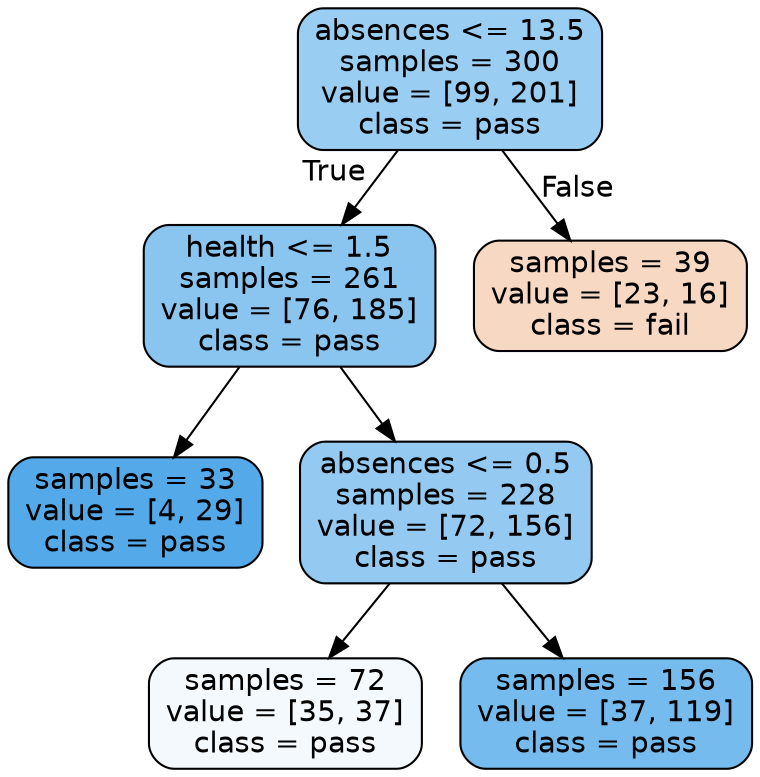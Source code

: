 digraph Tree {
node [shape=box, style="filled, rounded", color="black", fontname=helvetica] ;
edge [fontname=helvetica] ;
0 [label="absences <= 13.5\nsamples = 300\nvalue = [99, 201]\nclass = pass", fillcolor="#399de581"] ;
1 [label="health <= 1.5\nsamples = 261\nvalue = [76, 185]\nclass = pass", fillcolor="#399de596"] ;
0 -> 1 [labeldistance=2.5, labelangle=45, headlabel="True"] ;
2 [label="samples = 33\nvalue = [4, 29]\nclass = pass", fillcolor="#399de5dc"] ;
1 -> 2 ;
3 [label="absences <= 0.5\nsamples = 228\nvalue = [72, 156]\nclass = pass", fillcolor="#399de589"] ;
1 -> 3 ;
4 [label="samples = 72\nvalue = [35, 37]\nclass = pass", fillcolor="#399de50e"] ;
3 -> 4 ;
5 [label="samples = 156\nvalue = [37, 119]\nclass = pass", fillcolor="#399de5b0"] ;
3 -> 5 ;
6 [label="samples = 39\nvalue = [23, 16]\nclass = fail", fillcolor="#e581394e"] ;
0 -> 6 [labeldistance=2.5, labelangle=-45, headlabel="False"] ;
}